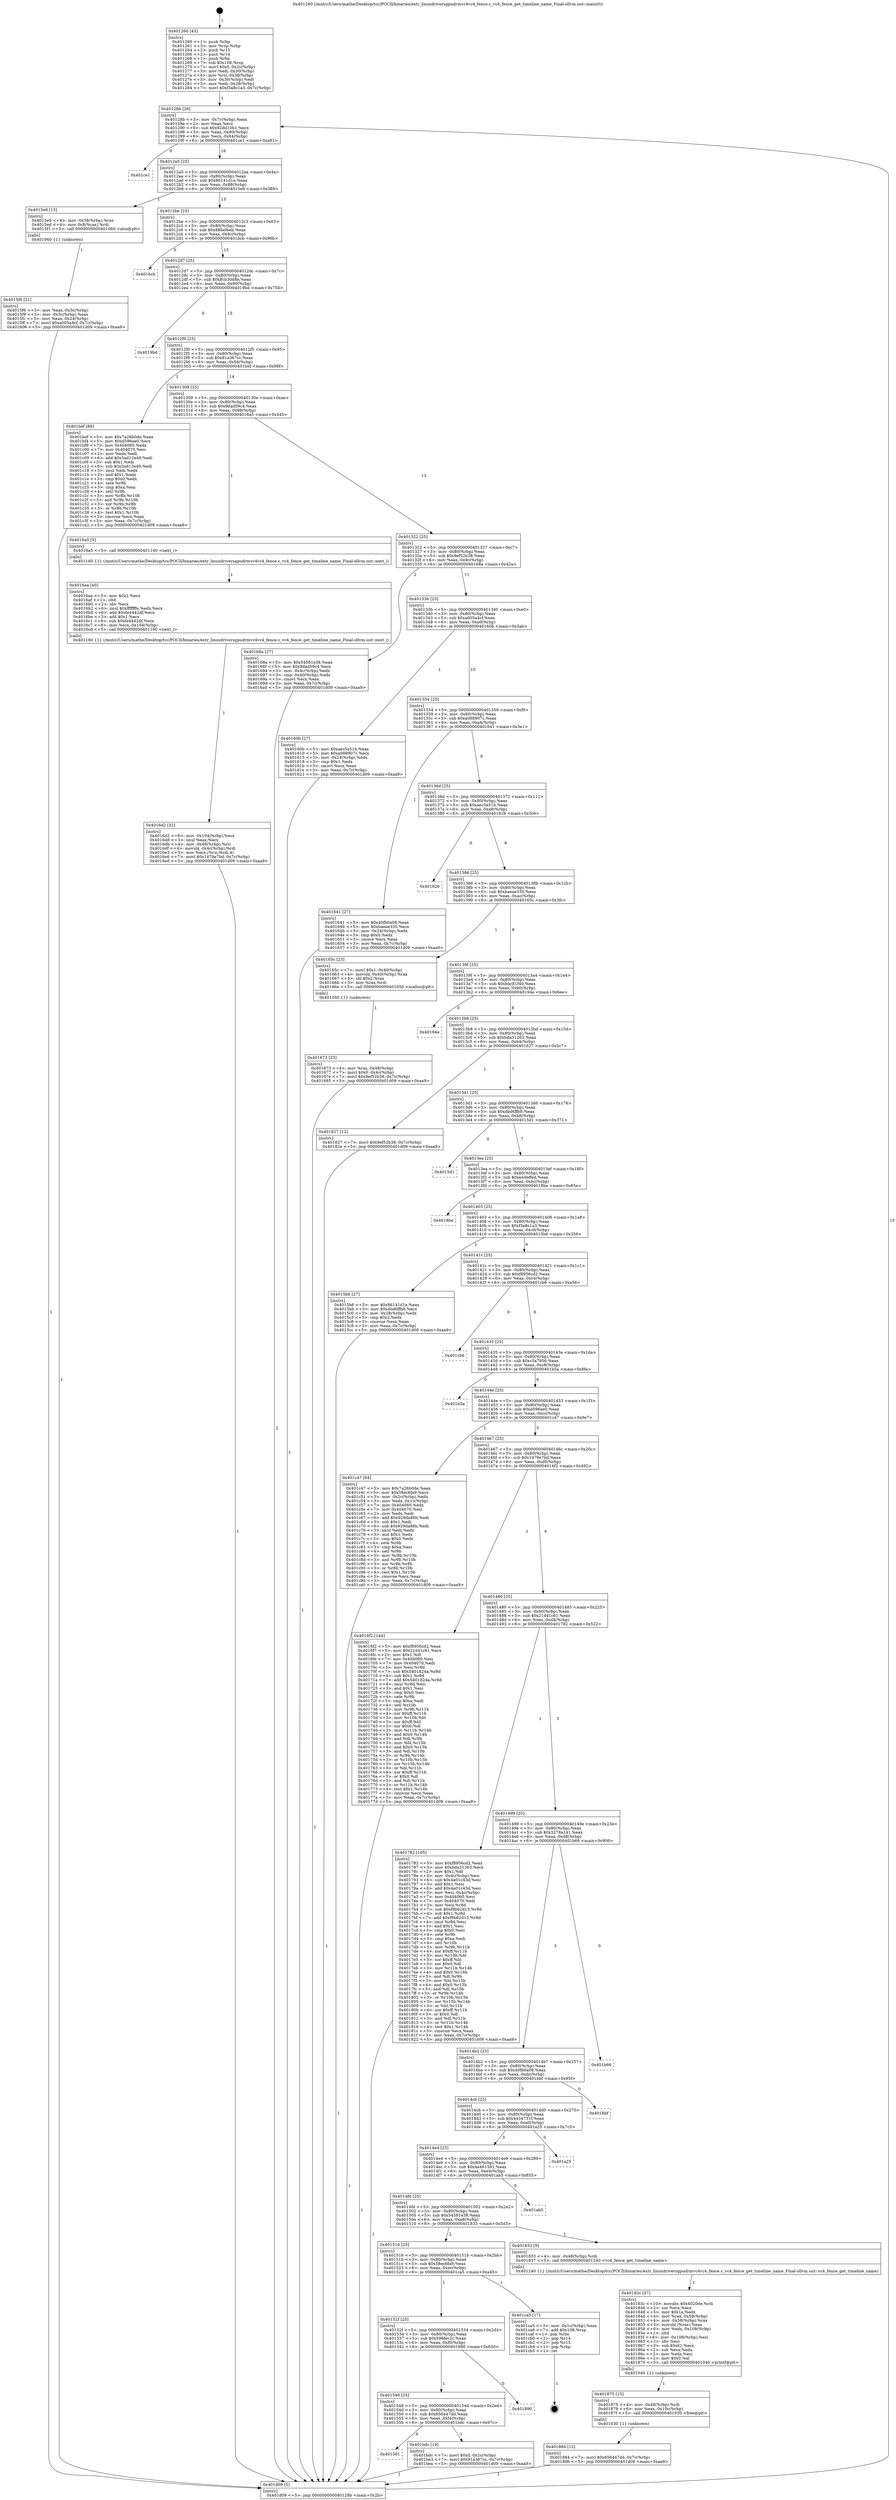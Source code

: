 digraph "0x401260" {
  label = "0x401260 (/mnt/c/Users/mathe/Desktop/tcc/POCII/binaries/extr_linuxdriversgpudrmvc4vc4_fence.c_vc4_fence_get_timeline_name_Final-ollvm.out::main(0))"
  labelloc = "t"
  node[shape=record]

  Entry [label="",width=0.3,height=0.3,shape=circle,fillcolor=black,style=filled]
  "0x40128b" [label="{
     0x40128b [26]\l
     | [instrs]\l
     &nbsp;&nbsp;0x40128b \<+3\>: mov -0x7c(%rbp),%eax\l
     &nbsp;&nbsp;0x40128e \<+2\>: mov %eax,%ecx\l
     &nbsp;&nbsp;0x401290 \<+6\>: sub $0x82dd10b1,%ecx\l
     &nbsp;&nbsp;0x401296 \<+3\>: mov %eax,-0x80(%rbp)\l
     &nbsp;&nbsp;0x401299 \<+6\>: mov %ecx,-0x84(%rbp)\l
     &nbsp;&nbsp;0x40129f \<+6\>: je 0000000000401ce1 \<main+0xa81\>\l
  }"]
  "0x401ce1" [label="{
     0x401ce1\l
  }", style=dashed]
  "0x4012a5" [label="{
     0x4012a5 [25]\l
     | [instrs]\l
     &nbsp;&nbsp;0x4012a5 \<+5\>: jmp 00000000004012aa \<main+0x4a\>\l
     &nbsp;&nbsp;0x4012aa \<+3\>: mov -0x80(%rbp),%eax\l
     &nbsp;&nbsp;0x4012ad \<+5\>: sub $0x86141d1e,%eax\l
     &nbsp;&nbsp;0x4012b2 \<+6\>: mov %eax,-0x88(%rbp)\l
     &nbsp;&nbsp;0x4012b8 \<+6\>: je 00000000004015e9 \<main+0x389\>\l
  }"]
  Exit [label="",width=0.3,height=0.3,shape=circle,fillcolor=black,style=filled,peripheries=2]
  "0x4015e9" [label="{
     0x4015e9 [13]\l
     | [instrs]\l
     &nbsp;&nbsp;0x4015e9 \<+4\>: mov -0x38(%rbp),%rax\l
     &nbsp;&nbsp;0x4015ed \<+4\>: mov 0x8(%rax),%rdi\l
     &nbsp;&nbsp;0x4015f1 \<+5\>: call 0000000000401060 \<atoi@plt\>\l
     | [calls]\l
     &nbsp;&nbsp;0x401060 \{1\} (unknown)\l
  }"]
  "0x4012be" [label="{
     0x4012be [25]\l
     | [instrs]\l
     &nbsp;&nbsp;0x4012be \<+5\>: jmp 00000000004012c3 \<main+0x63\>\l
     &nbsp;&nbsp;0x4012c3 \<+3\>: mov -0x80(%rbp),%eax\l
     &nbsp;&nbsp;0x4012c6 \<+5\>: sub $0x88fa0beb,%eax\l
     &nbsp;&nbsp;0x4012cb \<+6\>: mov %eax,-0x8c(%rbp)\l
     &nbsp;&nbsp;0x4012d1 \<+6\>: je 0000000000401bcb \<main+0x96b\>\l
  }"]
  "0x401561" [label="{
     0x401561\l
  }", style=dashed]
  "0x401bcb" [label="{
     0x401bcb\l
  }", style=dashed]
  "0x4012d7" [label="{
     0x4012d7 [25]\l
     | [instrs]\l
     &nbsp;&nbsp;0x4012d7 \<+5\>: jmp 00000000004012dc \<main+0x7c\>\l
     &nbsp;&nbsp;0x4012dc \<+3\>: mov -0x80(%rbp),%eax\l
     &nbsp;&nbsp;0x4012df \<+5\>: sub $0x8cb30d8e,%eax\l
     &nbsp;&nbsp;0x4012e4 \<+6\>: mov %eax,-0x90(%rbp)\l
     &nbsp;&nbsp;0x4012ea \<+6\>: je 00000000004019bd \<main+0x75d\>\l
  }"]
  "0x401bdc" [label="{
     0x401bdc [19]\l
     | [instrs]\l
     &nbsp;&nbsp;0x401bdc \<+7\>: movl $0x0,-0x2c(%rbp)\l
     &nbsp;&nbsp;0x401be3 \<+7\>: movl $0x91a367cc,-0x7c(%rbp)\l
     &nbsp;&nbsp;0x401bea \<+5\>: jmp 0000000000401d09 \<main+0xaa9\>\l
  }"]
  "0x4019bd" [label="{
     0x4019bd\l
  }", style=dashed]
  "0x4012f0" [label="{
     0x4012f0 [25]\l
     | [instrs]\l
     &nbsp;&nbsp;0x4012f0 \<+5\>: jmp 00000000004012f5 \<main+0x95\>\l
     &nbsp;&nbsp;0x4012f5 \<+3\>: mov -0x80(%rbp),%eax\l
     &nbsp;&nbsp;0x4012f8 \<+5\>: sub $0x91a367cc,%eax\l
     &nbsp;&nbsp;0x4012fd \<+6\>: mov %eax,-0x94(%rbp)\l
     &nbsp;&nbsp;0x401303 \<+6\>: je 0000000000401bef \<main+0x98f\>\l
  }"]
  "0x401548" [label="{
     0x401548 [25]\l
     | [instrs]\l
     &nbsp;&nbsp;0x401548 \<+5\>: jmp 000000000040154d \<main+0x2ed\>\l
     &nbsp;&nbsp;0x40154d \<+3\>: mov -0x80(%rbp),%eax\l
     &nbsp;&nbsp;0x401550 \<+5\>: sub $0x656447dd,%eax\l
     &nbsp;&nbsp;0x401555 \<+6\>: mov %eax,-0xf4(%rbp)\l
     &nbsp;&nbsp;0x40155b \<+6\>: je 0000000000401bdc \<main+0x97c\>\l
  }"]
  "0x401bef" [label="{
     0x401bef [88]\l
     | [instrs]\l
     &nbsp;&nbsp;0x401bef \<+5\>: mov $0x7a26b0de,%eax\l
     &nbsp;&nbsp;0x401bf4 \<+5\>: mov $0xd596ae0,%ecx\l
     &nbsp;&nbsp;0x401bf9 \<+7\>: mov 0x404060,%edx\l
     &nbsp;&nbsp;0x401c00 \<+7\>: mov 0x404070,%esi\l
     &nbsp;&nbsp;0x401c07 \<+2\>: mov %edx,%edi\l
     &nbsp;&nbsp;0x401c09 \<+6\>: add $0x5ad12e49,%edi\l
     &nbsp;&nbsp;0x401c0f \<+3\>: sub $0x1,%edi\l
     &nbsp;&nbsp;0x401c12 \<+6\>: sub $0x5ad12e49,%edi\l
     &nbsp;&nbsp;0x401c18 \<+3\>: imul %edi,%edx\l
     &nbsp;&nbsp;0x401c1b \<+3\>: and $0x1,%edx\l
     &nbsp;&nbsp;0x401c1e \<+3\>: cmp $0x0,%edx\l
     &nbsp;&nbsp;0x401c21 \<+4\>: sete %r8b\l
     &nbsp;&nbsp;0x401c25 \<+3\>: cmp $0xa,%esi\l
     &nbsp;&nbsp;0x401c28 \<+4\>: setl %r9b\l
     &nbsp;&nbsp;0x401c2c \<+3\>: mov %r8b,%r10b\l
     &nbsp;&nbsp;0x401c2f \<+3\>: and %r9b,%r10b\l
     &nbsp;&nbsp;0x401c32 \<+3\>: xor %r9b,%r8b\l
     &nbsp;&nbsp;0x401c35 \<+3\>: or %r8b,%r10b\l
     &nbsp;&nbsp;0x401c38 \<+4\>: test $0x1,%r10b\l
     &nbsp;&nbsp;0x401c3c \<+3\>: cmovne %ecx,%eax\l
     &nbsp;&nbsp;0x401c3f \<+3\>: mov %eax,-0x7c(%rbp)\l
     &nbsp;&nbsp;0x401c42 \<+5\>: jmp 0000000000401d09 \<main+0xaa9\>\l
  }"]
  "0x401309" [label="{
     0x401309 [25]\l
     | [instrs]\l
     &nbsp;&nbsp;0x401309 \<+5\>: jmp 000000000040130e \<main+0xae\>\l
     &nbsp;&nbsp;0x40130e \<+3\>: mov -0x80(%rbp),%eax\l
     &nbsp;&nbsp;0x401311 \<+5\>: sub $0x9dad59c4,%eax\l
     &nbsp;&nbsp;0x401316 \<+6\>: mov %eax,-0x98(%rbp)\l
     &nbsp;&nbsp;0x40131c \<+6\>: je 00000000004016a5 \<main+0x445\>\l
  }"]
  "0x401890" [label="{
     0x401890\l
  }", style=dashed]
  "0x4016a5" [label="{
     0x4016a5 [5]\l
     | [instrs]\l
     &nbsp;&nbsp;0x4016a5 \<+5\>: call 0000000000401160 \<next_i\>\l
     | [calls]\l
     &nbsp;&nbsp;0x401160 \{1\} (/mnt/c/Users/mathe/Desktop/tcc/POCII/binaries/extr_linuxdriversgpudrmvc4vc4_fence.c_vc4_fence_get_timeline_name_Final-ollvm.out::next_i)\l
  }"]
  "0x401322" [label="{
     0x401322 [25]\l
     | [instrs]\l
     &nbsp;&nbsp;0x401322 \<+5\>: jmp 0000000000401327 \<main+0xc7\>\l
     &nbsp;&nbsp;0x401327 \<+3\>: mov -0x80(%rbp),%eax\l
     &nbsp;&nbsp;0x40132a \<+5\>: sub $0x9ef52b38,%eax\l
     &nbsp;&nbsp;0x40132f \<+6\>: mov %eax,-0x9c(%rbp)\l
     &nbsp;&nbsp;0x401335 \<+6\>: je 000000000040168a \<main+0x42a\>\l
  }"]
  "0x40152f" [label="{
     0x40152f [25]\l
     | [instrs]\l
     &nbsp;&nbsp;0x40152f \<+5\>: jmp 0000000000401534 \<main+0x2d4\>\l
     &nbsp;&nbsp;0x401534 \<+3\>: mov -0x80(%rbp),%eax\l
     &nbsp;&nbsp;0x401537 \<+5\>: sub $0x596fec2c,%eax\l
     &nbsp;&nbsp;0x40153c \<+6\>: mov %eax,-0xf0(%rbp)\l
     &nbsp;&nbsp;0x401542 \<+6\>: je 0000000000401890 \<main+0x630\>\l
  }"]
  "0x40168a" [label="{
     0x40168a [27]\l
     | [instrs]\l
     &nbsp;&nbsp;0x40168a \<+5\>: mov $0x54581e38,%eax\l
     &nbsp;&nbsp;0x40168f \<+5\>: mov $0x9dad59c4,%ecx\l
     &nbsp;&nbsp;0x401694 \<+3\>: mov -0x4c(%rbp),%edx\l
     &nbsp;&nbsp;0x401697 \<+3\>: cmp -0x40(%rbp),%edx\l
     &nbsp;&nbsp;0x40169a \<+3\>: cmovl %ecx,%eax\l
     &nbsp;&nbsp;0x40169d \<+3\>: mov %eax,-0x7c(%rbp)\l
     &nbsp;&nbsp;0x4016a0 \<+5\>: jmp 0000000000401d09 \<main+0xaa9\>\l
  }"]
  "0x40133b" [label="{
     0x40133b [25]\l
     | [instrs]\l
     &nbsp;&nbsp;0x40133b \<+5\>: jmp 0000000000401340 \<main+0xe0\>\l
     &nbsp;&nbsp;0x401340 \<+3\>: mov -0x80(%rbp),%eax\l
     &nbsp;&nbsp;0x401343 \<+5\>: sub $0xa005a4cf,%eax\l
     &nbsp;&nbsp;0x401348 \<+6\>: mov %eax,-0xa0(%rbp)\l
     &nbsp;&nbsp;0x40134e \<+6\>: je 000000000040160b \<main+0x3ab\>\l
  }"]
  "0x401ca5" [label="{
     0x401ca5 [17]\l
     | [instrs]\l
     &nbsp;&nbsp;0x401ca5 \<+3\>: mov -0x1c(%rbp),%eax\l
     &nbsp;&nbsp;0x401ca8 \<+7\>: add $0x108,%rsp\l
     &nbsp;&nbsp;0x401caf \<+1\>: pop %rbx\l
     &nbsp;&nbsp;0x401cb0 \<+2\>: pop %r14\l
     &nbsp;&nbsp;0x401cb2 \<+2\>: pop %r15\l
     &nbsp;&nbsp;0x401cb4 \<+1\>: pop %rbp\l
     &nbsp;&nbsp;0x401cb5 \<+1\>: ret\l
  }"]
  "0x40160b" [label="{
     0x40160b [27]\l
     | [instrs]\l
     &nbsp;&nbsp;0x40160b \<+5\>: mov $0xaec5a51b,%eax\l
     &nbsp;&nbsp;0x401610 \<+5\>: mov $0xa088907c,%ecx\l
     &nbsp;&nbsp;0x401615 \<+3\>: mov -0x24(%rbp),%edx\l
     &nbsp;&nbsp;0x401618 \<+3\>: cmp $0x1,%edx\l
     &nbsp;&nbsp;0x40161b \<+3\>: cmovl %ecx,%eax\l
     &nbsp;&nbsp;0x40161e \<+3\>: mov %eax,-0x7c(%rbp)\l
     &nbsp;&nbsp;0x401621 \<+5\>: jmp 0000000000401d09 \<main+0xaa9\>\l
  }"]
  "0x401354" [label="{
     0x401354 [25]\l
     | [instrs]\l
     &nbsp;&nbsp;0x401354 \<+5\>: jmp 0000000000401359 \<main+0xf9\>\l
     &nbsp;&nbsp;0x401359 \<+3\>: mov -0x80(%rbp),%eax\l
     &nbsp;&nbsp;0x40135c \<+5\>: sub $0xa088907c,%eax\l
     &nbsp;&nbsp;0x401361 \<+6\>: mov %eax,-0xa4(%rbp)\l
     &nbsp;&nbsp;0x401367 \<+6\>: je 0000000000401641 \<main+0x3e1\>\l
  }"]
  "0x401884" [label="{
     0x401884 [12]\l
     | [instrs]\l
     &nbsp;&nbsp;0x401884 \<+7\>: movl $0x656447dd,-0x7c(%rbp)\l
     &nbsp;&nbsp;0x40188b \<+5\>: jmp 0000000000401d09 \<main+0xaa9\>\l
  }"]
  "0x401641" [label="{
     0x401641 [27]\l
     | [instrs]\l
     &nbsp;&nbsp;0x401641 \<+5\>: mov $0x40fb0a08,%eax\l
     &nbsp;&nbsp;0x401646 \<+5\>: mov $0xbaeae335,%ecx\l
     &nbsp;&nbsp;0x40164b \<+3\>: mov -0x24(%rbp),%edx\l
     &nbsp;&nbsp;0x40164e \<+3\>: cmp $0x0,%edx\l
     &nbsp;&nbsp;0x401651 \<+3\>: cmove %ecx,%eax\l
     &nbsp;&nbsp;0x401654 \<+3\>: mov %eax,-0x7c(%rbp)\l
     &nbsp;&nbsp;0x401657 \<+5\>: jmp 0000000000401d09 \<main+0xaa9\>\l
  }"]
  "0x40136d" [label="{
     0x40136d [25]\l
     | [instrs]\l
     &nbsp;&nbsp;0x40136d \<+5\>: jmp 0000000000401372 \<main+0x112\>\l
     &nbsp;&nbsp;0x401372 \<+3\>: mov -0x80(%rbp),%eax\l
     &nbsp;&nbsp;0x401375 \<+5\>: sub $0xaec5a51b,%eax\l
     &nbsp;&nbsp;0x40137a \<+6\>: mov %eax,-0xa8(%rbp)\l
     &nbsp;&nbsp;0x401380 \<+6\>: je 0000000000401626 \<main+0x3c6\>\l
  }"]
  "0x401875" [label="{
     0x401875 [15]\l
     | [instrs]\l
     &nbsp;&nbsp;0x401875 \<+4\>: mov -0x48(%rbp),%rdi\l
     &nbsp;&nbsp;0x401879 \<+6\>: mov %eax,-0x10c(%rbp)\l
     &nbsp;&nbsp;0x40187f \<+5\>: call 0000000000401030 \<free@plt\>\l
     | [calls]\l
     &nbsp;&nbsp;0x401030 \{1\} (unknown)\l
  }"]
  "0x401626" [label="{
     0x401626\l
  }", style=dashed]
  "0x401386" [label="{
     0x401386 [25]\l
     | [instrs]\l
     &nbsp;&nbsp;0x401386 \<+5\>: jmp 000000000040138b \<main+0x12b\>\l
     &nbsp;&nbsp;0x40138b \<+3\>: mov -0x80(%rbp),%eax\l
     &nbsp;&nbsp;0x40138e \<+5\>: sub $0xbaeae335,%eax\l
     &nbsp;&nbsp;0x401393 \<+6\>: mov %eax,-0xac(%rbp)\l
     &nbsp;&nbsp;0x401399 \<+6\>: je 000000000040165c \<main+0x3fc\>\l
  }"]
  "0x40183c" [label="{
     0x40183c [57]\l
     | [instrs]\l
     &nbsp;&nbsp;0x40183c \<+10\>: movabs $0x4020de,%rdi\l
     &nbsp;&nbsp;0x401846 \<+2\>: xor %ecx,%ecx\l
     &nbsp;&nbsp;0x401848 \<+5\>: mov $0x1a,%edx\l
     &nbsp;&nbsp;0x40184d \<+4\>: mov %rax,-0x58(%rbp)\l
     &nbsp;&nbsp;0x401851 \<+4\>: mov -0x58(%rbp),%rax\l
     &nbsp;&nbsp;0x401855 \<+3\>: movsbl (%rax),%eax\l
     &nbsp;&nbsp;0x401858 \<+6\>: mov %edx,-0x108(%rbp)\l
     &nbsp;&nbsp;0x40185e \<+1\>: cltd\l
     &nbsp;&nbsp;0x40185f \<+6\>: mov -0x108(%rbp),%esi\l
     &nbsp;&nbsp;0x401865 \<+2\>: idiv %esi\l
     &nbsp;&nbsp;0x401867 \<+3\>: sub $0x61,%ecx\l
     &nbsp;&nbsp;0x40186a \<+2\>: sub %ecx,%edx\l
     &nbsp;&nbsp;0x40186c \<+2\>: mov %edx,%esi\l
     &nbsp;&nbsp;0x40186e \<+2\>: mov $0x0,%al\l
     &nbsp;&nbsp;0x401870 \<+5\>: call 0000000000401040 \<printf@plt\>\l
     | [calls]\l
     &nbsp;&nbsp;0x401040 \{1\} (unknown)\l
  }"]
  "0x40165c" [label="{
     0x40165c [23]\l
     | [instrs]\l
     &nbsp;&nbsp;0x40165c \<+7\>: movl $0x1,-0x40(%rbp)\l
     &nbsp;&nbsp;0x401663 \<+4\>: movslq -0x40(%rbp),%rax\l
     &nbsp;&nbsp;0x401667 \<+4\>: shl $0x2,%rax\l
     &nbsp;&nbsp;0x40166b \<+3\>: mov %rax,%rdi\l
     &nbsp;&nbsp;0x40166e \<+5\>: call 0000000000401050 \<malloc@plt\>\l
     | [calls]\l
     &nbsp;&nbsp;0x401050 \{1\} (unknown)\l
  }"]
  "0x40139f" [label="{
     0x40139f [25]\l
     | [instrs]\l
     &nbsp;&nbsp;0x40139f \<+5\>: jmp 00000000004013a4 \<main+0x144\>\l
     &nbsp;&nbsp;0x4013a4 \<+3\>: mov -0x80(%rbp),%eax\l
     &nbsp;&nbsp;0x4013a7 \<+5\>: sub $0xbbc81f40,%eax\l
     &nbsp;&nbsp;0x4013ac \<+6\>: mov %eax,-0xb0(%rbp)\l
     &nbsp;&nbsp;0x4013b2 \<+6\>: je 000000000040194e \<main+0x6ee\>\l
  }"]
  "0x401516" [label="{
     0x401516 [25]\l
     | [instrs]\l
     &nbsp;&nbsp;0x401516 \<+5\>: jmp 000000000040151b \<main+0x2bb\>\l
     &nbsp;&nbsp;0x40151b \<+3\>: mov -0x80(%rbp),%eax\l
     &nbsp;&nbsp;0x40151e \<+5\>: sub $0x58ec6fa9,%eax\l
     &nbsp;&nbsp;0x401523 \<+6\>: mov %eax,-0xec(%rbp)\l
     &nbsp;&nbsp;0x401529 \<+6\>: je 0000000000401ca5 \<main+0xa45\>\l
  }"]
  "0x40194e" [label="{
     0x40194e\l
  }", style=dashed]
  "0x4013b8" [label="{
     0x4013b8 [25]\l
     | [instrs]\l
     &nbsp;&nbsp;0x4013b8 \<+5\>: jmp 00000000004013bd \<main+0x15d\>\l
     &nbsp;&nbsp;0x4013bd \<+3\>: mov -0x80(%rbp),%eax\l
     &nbsp;&nbsp;0x4013c0 \<+5\>: sub $0xbda31263,%eax\l
     &nbsp;&nbsp;0x4013c5 \<+6\>: mov %eax,-0xb4(%rbp)\l
     &nbsp;&nbsp;0x4013cb \<+6\>: je 0000000000401827 \<main+0x5c7\>\l
  }"]
  "0x401833" [label="{
     0x401833 [9]\l
     | [instrs]\l
     &nbsp;&nbsp;0x401833 \<+4\>: mov -0x48(%rbp),%rdi\l
     &nbsp;&nbsp;0x401837 \<+5\>: call 0000000000401240 \<vc4_fence_get_timeline_name\>\l
     | [calls]\l
     &nbsp;&nbsp;0x401240 \{1\} (/mnt/c/Users/mathe/Desktop/tcc/POCII/binaries/extr_linuxdriversgpudrmvc4vc4_fence.c_vc4_fence_get_timeline_name_Final-ollvm.out::vc4_fence_get_timeline_name)\l
  }"]
  "0x401827" [label="{
     0x401827 [12]\l
     | [instrs]\l
     &nbsp;&nbsp;0x401827 \<+7\>: movl $0x9ef52b38,-0x7c(%rbp)\l
     &nbsp;&nbsp;0x40182e \<+5\>: jmp 0000000000401d09 \<main+0xaa9\>\l
  }"]
  "0x4013d1" [label="{
     0x4013d1 [25]\l
     | [instrs]\l
     &nbsp;&nbsp;0x4013d1 \<+5\>: jmp 00000000004013d6 \<main+0x176\>\l
     &nbsp;&nbsp;0x4013d6 \<+3\>: mov -0x80(%rbp),%eax\l
     &nbsp;&nbsp;0x4013d9 \<+5\>: sub $0xdbd6ffb8,%eax\l
     &nbsp;&nbsp;0x4013de \<+6\>: mov %eax,-0xb8(%rbp)\l
     &nbsp;&nbsp;0x4013e4 \<+6\>: je 00000000004015d1 \<main+0x371\>\l
  }"]
  "0x4014fd" [label="{
     0x4014fd [25]\l
     | [instrs]\l
     &nbsp;&nbsp;0x4014fd \<+5\>: jmp 0000000000401502 \<main+0x2a2\>\l
     &nbsp;&nbsp;0x401502 \<+3\>: mov -0x80(%rbp),%eax\l
     &nbsp;&nbsp;0x401505 \<+5\>: sub $0x54581e38,%eax\l
     &nbsp;&nbsp;0x40150a \<+6\>: mov %eax,-0xe8(%rbp)\l
     &nbsp;&nbsp;0x401510 \<+6\>: je 0000000000401833 \<main+0x5d3\>\l
  }"]
  "0x4015d1" [label="{
     0x4015d1\l
  }", style=dashed]
  "0x4013ea" [label="{
     0x4013ea [25]\l
     | [instrs]\l
     &nbsp;&nbsp;0x4013ea \<+5\>: jmp 00000000004013ef \<main+0x18f\>\l
     &nbsp;&nbsp;0x4013ef \<+3\>: mov -0x80(%rbp),%eax\l
     &nbsp;&nbsp;0x4013f2 \<+5\>: sub $0xe44bffed,%eax\l
     &nbsp;&nbsp;0x4013f7 \<+6\>: mov %eax,-0xbc(%rbp)\l
     &nbsp;&nbsp;0x4013fd \<+6\>: je 00000000004018be \<main+0x65e\>\l
  }"]
  "0x401ab5" [label="{
     0x401ab5\l
  }", style=dashed]
  "0x4018be" [label="{
     0x4018be\l
  }", style=dashed]
  "0x401403" [label="{
     0x401403 [25]\l
     | [instrs]\l
     &nbsp;&nbsp;0x401403 \<+5\>: jmp 0000000000401408 \<main+0x1a8\>\l
     &nbsp;&nbsp;0x401408 \<+3\>: mov -0x80(%rbp),%eax\l
     &nbsp;&nbsp;0x40140b \<+5\>: sub $0xf3a8c1a3,%eax\l
     &nbsp;&nbsp;0x401410 \<+6\>: mov %eax,-0xc0(%rbp)\l
     &nbsp;&nbsp;0x401416 \<+6\>: je 00000000004015b6 \<main+0x356\>\l
  }"]
  "0x4014e4" [label="{
     0x4014e4 [25]\l
     | [instrs]\l
     &nbsp;&nbsp;0x4014e4 \<+5\>: jmp 00000000004014e9 \<main+0x289\>\l
     &nbsp;&nbsp;0x4014e9 \<+3\>: mov -0x80(%rbp),%eax\l
     &nbsp;&nbsp;0x4014ec \<+5\>: sub $0x4a461581,%eax\l
     &nbsp;&nbsp;0x4014f1 \<+6\>: mov %eax,-0xe4(%rbp)\l
     &nbsp;&nbsp;0x4014f7 \<+6\>: je 0000000000401ab5 \<main+0x855\>\l
  }"]
  "0x4015b6" [label="{
     0x4015b6 [27]\l
     | [instrs]\l
     &nbsp;&nbsp;0x4015b6 \<+5\>: mov $0x86141d1e,%eax\l
     &nbsp;&nbsp;0x4015bb \<+5\>: mov $0xdbd6ffb8,%ecx\l
     &nbsp;&nbsp;0x4015c0 \<+3\>: mov -0x28(%rbp),%edx\l
     &nbsp;&nbsp;0x4015c3 \<+3\>: cmp $0x2,%edx\l
     &nbsp;&nbsp;0x4015c6 \<+3\>: cmovne %ecx,%eax\l
     &nbsp;&nbsp;0x4015c9 \<+3\>: mov %eax,-0x7c(%rbp)\l
     &nbsp;&nbsp;0x4015cc \<+5\>: jmp 0000000000401d09 \<main+0xaa9\>\l
  }"]
  "0x40141c" [label="{
     0x40141c [25]\l
     | [instrs]\l
     &nbsp;&nbsp;0x40141c \<+5\>: jmp 0000000000401421 \<main+0x1c1\>\l
     &nbsp;&nbsp;0x401421 \<+3\>: mov -0x80(%rbp),%eax\l
     &nbsp;&nbsp;0x401424 \<+5\>: sub $0xf8956cd2,%eax\l
     &nbsp;&nbsp;0x401429 \<+6\>: mov %eax,-0xc4(%rbp)\l
     &nbsp;&nbsp;0x40142f \<+6\>: je 0000000000401cb6 \<main+0xa56\>\l
  }"]
  "0x401d09" [label="{
     0x401d09 [5]\l
     | [instrs]\l
     &nbsp;&nbsp;0x401d09 \<+5\>: jmp 000000000040128b \<main+0x2b\>\l
  }"]
  "0x401260" [label="{
     0x401260 [43]\l
     | [instrs]\l
     &nbsp;&nbsp;0x401260 \<+1\>: push %rbp\l
     &nbsp;&nbsp;0x401261 \<+3\>: mov %rsp,%rbp\l
     &nbsp;&nbsp;0x401264 \<+2\>: push %r15\l
     &nbsp;&nbsp;0x401266 \<+2\>: push %r14\l
     &nbsp;&nbsp;0x401268 \<+1\>: push %rbx\l
     &nbsp;&nbsp;0x401269 \<+7\>: sub $0x108,%rsp\l
     &nbsp;&nbsp;0x401270 \<+7\>: movl $0x0,-0x2c(%rbp)\l
     &nbsp;&nbsp;0x401277 \<+3\>: mov %edi,-0x30(%rbp)\l
     &nbsp;&nbsp;0x40127a \<+4\>: mov %rsi,-0x38(%rbp)\l
     &nbsp;&nbsp;0x40127e \<+3\>: mov -0x30(%rbp),%edi\l
     &nbsp;&nbsp;0x401281 \<+3\>: mov %edi,-0x28(%rbp)\l
     &nbsp;&nbsp;0x401284 \<+7\>: movl $0xf3a8c1a3,-0x7c(%rbp)\l
  }"]
  "0x4015f6" [label="{
     0x4015f6 [21]\l
     | [instrs]\l
     &nbsp;&nbsp;0x4015f6 \<+3\>: mov %eax,-0x3c(%rbp)\l
     &nbsp;&nbsp;0x4015f9 \<+3\>: mov -0x3c(%rbp),%eax\l
     &nbsp;&nbsp;0x4015fc \<+3\>: mov %eax,-0x24(%rbp)\l
     &nbsp;&nbsp;0x4015ff \<+7\>: movl $0xa005a4cf,-0x7c(%rbp)\l
     &nbsp;&nbsp;0x401606 \<+5\>: jmp 0000000000401d09 \<main+0xaa9\>\l
  }"]
  "0x401673" [label="{
     0x401673 [23]\l
     | [instrs]\l
     &nbsp;&nbsp;0x401673 \<+4\>: mov %rax,-0x48(%rbp)\l
     &nbsp;&nbsp;0x401677 \<+7\>: movl $0x0,-0x4c(%rbp)\l
     &nbsp;&nbsp;0x40167e \<+7\>: movl $0x9ef52b38,-0x7c(%rbp)\l
     &nbsp;&nbsp;0x401685 \<+5\>: jmp 0000000000401d09 \<main+0xaa9\>\l
  }"]
  "0x4016aa" [label="{
     0x4016aa [40]\l
     | [instrs]\l
     &nbsp;&nbsp;0x4016aa \<+5\>: mov $0x2,%ecx\l
     &nbsp;&nbsp;0x4016af \<+1\>: cltd\l
     &nbsp;&nbsp;0x4016b0 \<+2\>: idiv %ecx\l
     &nbsp;&nbsp;0x4016b2 \<+6\>: imul $0xfffffffe,%edx,%ecx\l
     &nbsp;&nbsp;0x4016b8 \<+6\>: add $0xfe4442df,%ecx\l
     &nbsp;&nbsp;0x4016be \<+3\>: add $0x1,%ecx\l
     &nbsp;&nbsp;0x4016c1 \<+6\>: sub $0xfe4442df,%ecx\l
     &nbsp;&nbsp;0x4016c7 \<+6\>: mov %ecx,-0x104(%rbp)\l
     &nbsp;&nbsp;0x4016cd \<+5\>: call 0000000000401160 \<next_i\>\l
     | [calls]\l
     &nbsp;&nbsp;0x401160 \{1\} (/mnt/c/Users/mathe/Desktop/tcc/POCII/binaries/extr_linuxdriversgpudrmvc4vc4_fence.c_vc4_fence_get_timeline_name_Final-ollvm.out::next_i)\l
  }"]
  "0x4016d2" [label="{
     0x4016d2 [32]\l
     | [instrs]\l
     &nbsp;&nbsp;0x4016d2 \<+6\>: mov -0x104(%rbp),%ecx\l
     &nbsp;&nbsp;0x4016d8 \<+3\>: imul %eax,%ecx\l
     &nbsp;&nbsp;0x4016db \<+4\>: mov -0x48(%rbp),%rsi\l
     &nbsp;&nbsp;0x4016df \<+4\>: movslq -0x4c(%rbp),%rdi\l
     &nbsp;&nbsp;0x4016e3 \<+3\>: mov %ecx,(%rsi,%rdi,4)\l
     &nbsp;&nbsp;0x4016e6 \<+7\>: movl $0x1479e7bd,-0x7c(%rbp)\l
     &nbsp;&nbsp;0x4016ed \<+5\>: jmp 0000000000401d09 \<main+0xaa9\>\l
  }"]
  "0x401a25" [label="{
     0x401a25\l
  }", style=dashed]
  "0x401cb6" [label="{
     0x401cb6\l
  }", style=dashed]
  "0x401435" [label="{
     0x401435 [25]\l
     | [instrs]\l
     &nbsp;&nbsp;0x401435 \<+5\>: jmp 000000000040143a \<main+0x1da\>\l
     &nbsp;&nbsp;0x40143a \<+3\>: mov -0x80(%rbp),%eax\l
     &nbsp;&nbsp;0x40143d \<+5\>: sub $0xc5a7956,%eax\l
     &nbsp;&nbsp;0x401442 \<+6\>: mov %eax,-0xc8(%rbp)\l
     &nbsp;&nbsp;0x401448 \<+6\>: je 0000000000401b5a \<main+0x8fa\>\l
  }"]
  "0x4014cb" [label="{
     0x4014cb [25]\l
     | [instrs]\l
     &nbsp;&nbsp;0x4014cb \<+5\>: jmp 00000000004014d0 \<main+0x270\>\l
     &nbsp;&nbsp;0x4014d0 \<+3\>: mov -0x80(%rbp),%eax\l
     &nbsp;&nbsp;0x4014d3 \<+5\>: sub $0x4434731f,%eax\l
     &nbsp;&nbsp;0x4014d8 \<+6\>: mov %eax,-0xe0(%rbp)\l
     &nbsp;&nbsp;0x4014de \<+6\>: je 0000000000401a25 \<main+0x7c5\>\l
  }"]
  "0x401b5a" [label="{
     0x401b5a\l
  }", style=dashed]
  "0x40144e" [label="{
     0x40144e [25]\l
     | [instrs]\l
     &nbsp;&nbsp;0x40144e \<+5\>: jmp 0000000000401453 \<main+0x1f3\>\l
     &nbsp;&nbsp;0x401453 \<+3\>: mov -0x80(%rbp),%eax\l
     &nbsp;&nbsp;0x401456 \<+5\>: sub $0xd596ae0,%eax\l
     &nbsp;&nbsp;0x40145b \<+6\>: mov %eax,-0xcc(%rbp)\l
     &nbsp;&nbsp;0x401461 \<+6\>: je 0000000000401c47 \<main+0x9e7\>\l
  }"]
  "0x401bbf" [label="{
     0x401bbf\l
  }", style=dashed]
  "0x401c47" [label="{
     0x401c47 [94]\l
     | [instrs]\l
     &nbsp;&nbsp;0x401c47 \<+5\>: mov $0x7a26b0de,%eax\l
     &nbsp;&nbsp;0x401c4c \<+5\>: mov $0x58ec6fa9,%ecx\l
     &nbsp;&nbsp;0x401c51 \<+3\>: mov -0x2c(%rbp),%edx\l
     &nbsp;&nbsp;0x401c54 \<+3\>: mov %edx,-0x1c(%rbp)\l
     &nbsp;&nbsp;0x401c57 \<+7\>: mov 0x404060,%edx\l
     &nbsp;&nbsp;0x401c5e \<+7\>: mov 0x404070,%esi\l
     &nbsp;&nbsp;0x401c65 \<+2\>: mov %edx,%edi\l
     &nbsp;&nbsp;0x401c67 \<+6\>: add $0x929da86b,%edi\l
     &nbsp;&nbsp;0x401c6d \<+3\>: sub $0x1,%edi\l
     &nbsp;&nbsp;0x401c70 \<+6\>: sub $0x929da86b,%edi\l
     &nbsp;&nbsp;0x401c76 \<+3\>: imul %edi,%edx\l
     &nbsp;&nbsp;0x401c79 \<+3\>: and $0x1,%edx\l
     &nbsp;&nbsp;0x401c7c \<+3\>: cmp $0x0,%edx\l
     &nbsp;&nbsp;0x401c7f \<+4\>: sete %r8b\l
     &nbsp;&nbsp;0x401c83 \<+3\>: cmp $0xa,%esi\l
     &nbsp;&nbsp;0x401c86 \<+4\>: setl %r9b\l
     &nbsp;&nbsp;0x401c8a \<+3\>: mov %r8b,%r10b\l
     &nbsp;&nbsp;0x401c8d \<+3\>: and %r9b,%r10b\l
     &nbsp;&nbsp;0x401c90 \<+3\>: xor %r9b,%r8b\l
     &nbsp;&nbsp;0x401c93 \<+3\>: or %r8b,%r10b\l
     &nbsp;&nbsp;0x401c96 \<+4\>: test $0x1,%r10b\l
     &nbsp;&nbsp;0x401c9a \<+3\>: cmovne %ecx,%eax\l
     &nbsp;&nbsp;0x401c9d \<+3\>: mov %eax,-0x7c(%rbp)\l
     &nbsp;&nbsp;0x401ca0 \<+5\>: jmp 0000000000401d09 \<main+0xaa9\>\l
  }"]
  "0x401467" [label="{
     0x401467 [25]\l
     | [instrs]\l
     &nbsp;&nbsp;0x401467 \<+5\>: jmp 000000000040146c \<main+0x20c\>\l
     &nbsp;&nbsp;0x40146c \<+3\>: mov -0x80(%rbp),%eax\l
     &nbsp;&nbsp;0x40146f \<+5\>: sub $0x1479e7bd,%eax\l
     &nbsp;&nbsp;0x401474 \<+6\>: mov %eax,-0xd0(%rbp)\l
     &nbsp;&nbsp;0x40147a \<+6\>: je 00000000004016f2 \<main+0x492\>\l
  }"]
  "0x4014b2" [label="{
     0x4014b2 [25]\l
     | [instrs]\l
     &nbsp;&nbsp;0x4014b2 \<+5\>: jmp 00000000004014b7 \<main+0x257\>\l
     &nbsp;&nbsp;0x4014b7 \<+3\>: mov -0x80(%rbp),%eax\l
     &nbsp;&nbsp;0x4014ba \<+5\>: sub $0x40fb0a08,%eax\l
     &nbsp;&nbsp;0x4014bf \<+6\>: mov %eax,-0xdc(%rbp)\l
     &nbsp;&nbsp;0x4014c5 \<+6\>: je 0000000000401bbf \<main+0x95f\>\l
  }"]
  "0x4016f2" [label="{
     0x4016f2 [144]\l
     | [instrs]\l
     &nbsp;&nbsp;0x4016f2 \<+5\>: mov $0xf8956cd2,%eax\l
     &nbsp;&nbsp;0x4016f7 \<+5\>: mov $0x21d41c61,%ecx\l
     &nbsp;&nbsp;0x4016fc \<+2\>: mov $0x1,%dl\l
     &nbsp;&nbsp;0x4016fe \<+7\>: mov 0x404060,%esi\l
     &nbsp;&nbsp;0x401705 \<+7\>: mov 0x404070,%edi\l
     &nbsp;&nbsp;0x40170c \<+3\>: mov %esi,%r8d\l
     &nbsp;&nbsp;0x40170f \<+7\>: sub $0x5401824a,%r8d\l
     &nbsp;&nbsp;0x401716 \<+4\>: sub $0x1,%r8d\l
     &nbsp;&nbsp;0x40171a \<+7\>: add $0x5401824a,%r8d\l
     &nbsp;&nbsp;0x401721 \<+4\>: imul %r8d,%esi\l
     &nbsp;&nbsp;0x401725 \<+3\>: and $0x1,%esi\l
     &nbsp;&nbsp;0x401728 \<+3\>: cmp $0x0,%esi\l
     &nbsp;&nbsp;0x40172b \<+4\>: sete %r9b\l
     &nbsp;&nbsp;0x40172f \<+3\>: cmp $0xa,%edi\l
     &nbsp;&nbsp;0x401732 \<+4\>: setl %r10b\l
     &nbsp;&nbsp;0x401736 \<+3\>: mov %r9b,%r11b\l
     &nbsp;&nbsp;0x401739 \<+4\>: xor $0xff,%r11b\l
     &nbsp;&nbsp;0x40173d \<+3\>: mov %r10b,%bl\l
     &nbsp;&nbsp;0x401740 \<+3\>: xor $0xff,%bl\l
     &nbsp;&nbsp;0x401743 \<+3\>: xor $0x0,%dl\l
     &nbsp;&nbsp;0x401746 \<+3\>: mov %r11b,%r14b\l
     &nbsp;&nbsp;0x401749 \<+4\>: and $0x0,%r14b\l
     &nbsp;&nbsp;0x40174d \<+3\>: and %dl,%r9b\l
     &nbsp;&nbsp;0x401750 \<+3\>: mov %bl,%r15b\l
     &nbsp;&nbsp;0x401753 \<+4\>: and $0x0,%r15b\l
     &nbsp;&nbsp;0x401757 \<+3\>: and %dl,%r10b\l
     &nbsp;&nbsp;0x40175a \<+3\>: or %r9b,%r14b\l
     &nbsp;&nbsp;0x40175d \<+3\>: or %r10b,%r15b\l
     &nbsp;&nbsp;0x401760 \<+3\>: xor %r15b,%r14b\l
     &nbsp;&nbsp;0x401763 \<+3\>: or %bl,%r11b\l
     &nbsp;&nbsp;0x401766 \<+4\>: xor $0xff,%r11b\l
     &nbsp;&nbsp;0x40176a \<+3\>: or $0x0,%dl\l
     &nbsp;&nbsp;0x40176d \<+3\>: and %dl,%r11b\l
     &nbsp;&nbsp;0x401770 \<+3\>: or %r11b,%r14b\l
     &nbsp;&nbsp;0x401773 \<+4\>: test $0x1,%r14b\l
     &nbsp;&nbsp;0x401777 \<+3\>: cmovne %ecx,%eax\l
     &nbsp;&nbsp;0x40177a \<+3\>: mov %eax,-0x7c(%rbp)\l
     &nbsp;&nbsp;0x40177d \<+5\>: jmp 0000000000401d09 \<main+0xaa9\>\l
  }"]
  "0x401480" [label="{
     0x401480 [25]\l
     | [instrs]\l
     &nbsp;&nbsp;0x401480 \<+5\>: jmp 0000000000401485 \<main+0x225\>\l
     &nbsp;&nbsp;0x401485 \<+3\>: mov -0x80(%rbp),%eax\l
     &nbsp;&nbsp;0x401488 \<+5\>: sub $0x21d41c61,%eax\l
     &nbsp;&nbsp;0x40148d \<+6\>: mov %eax,-0xd4(%rbp)\l
     &nbsp;&nbsp;0x401493 \<+6\>: je 0000000000401782 \<main+0x522\>\l
  }"]
  "0x401b66" [label="{
     0x401b66\l
  }", style=dashed]
  "0x401782" [label="{
     0x401782 [165]\l
     | [instrs]\l
     &nbsp;&nbsp;0x401782 \<+5\>: mov $0xf8956cd2,%eax\l
     &nbsp;&nbsp;0x401787 \<+5\>: mov $0xbda31263,%ecx\l
     &nbsp;&nbsp;0x40178c \<+2\>: mov $0x1,%dl\l
     &nbsp;&nbsp;0x40178e \<+3\>: mov -0x4c(%rbp),%esi\l
     &nbsp;&nbsp;0x401791 \<+6\>: sub $0x4a01c43d,%esi\l
     &nbsp;&nbsp;0x401797 \<+3\>: add $0x1,%esi\l
     &nbsp;&nbsp;0x40179a \<+6\>: add $0x4a01c43d,%esi\l
     &nbsp;&nbsp;0x4017a0 \<+3\>: mov %esi,-0x4c(%rbp)\l
     &nbsp;&nbsp;0x4017a3 \<+7\>: mov 0x404060,%esi\l
     &nbsp;&nbsp;0x4017aa \<+7\>: mov 0x404070,%edi\l
     &nbsp;&nbsp;0x4017b1 \<+3\>: mov %esi,%r8d\l
     &nbsp;&nbsp;0x4017b4 \<+7\>: sub $0xf9b62d13,%r8d\l
     &nbsp;&nbsp;0x4017bb \<+4\>: sub $0x1,%r8d\l
     &nbsp;&nbsp;0x4017bf \<+7\>: add $0xf9b62d13,%r8d\l
     &nbsp;&nbsp;0x4017c6 \<+4\>: imul %r8d,%esi\l
     &nbsp;&nbsp;0x4017ca \<+3\>: and $0x1,%esi\l
     &nbsp;&nbsp;0x4017cd \<+3\>: cmp $0x0,%esi\l
     &nbsp;&nbsp;0x4017d0 \<+4\>: sete %r9b\l
     &nbsp;&nbsp;0x4017d4 \<+3\>: cmp $0xa,%edi\l
     &nbsp;&nbsp;0x4017d7 \<+4\>: setl %r10b\l
     &nbsp;&nbsp;0x4017db \<+3\>: mov %r9b,%r11b\l
     &nbsp;&nbsp;0x4017de \<+4\>: xor $0xff,%r11b\l
     &nbsp;&nbsp;0x4017e2 \<+3\>: mov %r10b,%bl\l
     &nbsp;&nbsp;0x4017e5 \<+3\>: xor $0xff,%bl\l
     &nbsp;&nbsp;0x4017e8 \<+3\>: xor $0x0,%dl\l
     &nbsp;&nbsp;0x4017eb \<+3\>: mov %r11b,%r14b\l
     &nbsp;&nbsp;0x4017ee \<+4\>: and $0x0,%r14b\l
     &nbsp;&nbsp;0x4017f2 \<+3\>: and %dl,%r9b\l
     &nbsp;&nbsp;0x4017f5 \<+3\>: mov %bl,%r15b\l
     &nbsp;&nbsp;0x4017f8 \<+4\>: and $0x0,%r15b\l
     &nbsp;&nbsp;0x4017fc \<+3\>: and %dl,%r10b\l
     &nbsp;&nbsp;0x4017ff \<+3\>: or %r9b,%r14b\l
     &nbsp;&nbsp;0x401802 \<+3\>: or %r10b,%r15b\l
     &nbsp;&nbsp;0x401805 \<+3\>: xor %r15b,%r14b\l
     &nbsp;&nbsp;0x401808 \<+3\>: or %bl,%r11b\l
     &nbsp;&nbsp;0x40180b \<+4\>: xor $0xff,%r11b\l
     &nbsp;&nbsp;0x40180f \<+3\>: or $0x0,%dl\l
     &nbsp;&nbsp;0x401812 \<+3\>: and %dl,%r11b\l
     &nbsp;&nbsp;0x401815 \<+3\>: or %r11b,%r14b\l
     &nbsp;&nbsp;0x401818 \<+4\>: test $0x1,%r14b\l
     &nbsp;&nbsp;0x40181c \<+3\>: cmovne %ecx,%eax\l
     &nbsp;&nbsp;0x40181f \<+3\>: mov %eax,-0x7c(%rbp)\l
     &nbsp;&nbsp;0x401822 \<+5\>: jmp 0000000000401d09 \<main+0xaa9\>\l
  }"]
  "0x401499" [label="{
     0x401499 [25]\l
     | [instrs]\l
     &nbsp;&nbsp;0x401499 \<+5\>: jmp 000000000040149e \<main+0x23e\>\l
     &nbsp;&nbsp;0x40149e \<+3\>: mov -0x80(%rbp),%eax\l
     &nbsp;&nbsp;0x4014a1 \<+5\>: sub $0x3278a141,%eax\l
     &nbsp;&nbsp;0x4014a6 \<+6\>: mov %eax,-0xd8(%rbp)\l
     &nbsp;&nbsp;0x4014ac \<+6\>: je 0000000000401b66 \<main+0x906\>\l
  }"]
  Entry -> "0x401260" [label=" 1"]
  "0x40128b" -> "0x401ce1" [label=" 0"]
  "0x40128b" -> "0x4012a5" [label=" 16"]
  "0x401ca5" -> Exit [label=" 1"]
  "0x4012a5" -> "0x4015e9" [label=" 1"]
  "0x4012a5" -> "0x4012be" [label=" 15"]
  "0x401c47" -> "0x401d09" [label=" 1"]
  "0x4012be" -> "0x401bcb" [label=" 0"]
  "0x4012be" -> "0x4012d7" [label=" 15"]
  "0x401bef" -> "0x401d09" [label=" 1"]
  "0x4012d7" -> "0x4019bd" [label=" 0"]
  "0x4012d7" -> "0x4012f0" [label=" 15"]
  "0x401bdc" -> "0x401d09" [label=" 1"]
  "0x4012f0" -> "0x401bef" [label=" 1"]
  "0x4012f0" -> "0x401309" [label=" 14"]
  "0x401548" -> "0x401bdc" [label=" 1"]
  "0x401309" -> "0x4016a5" [label=" 1"]
  "0x401309" -> "0x401322" [label=" 13"]
  "0x401548" -> "0x401561" [label=" 0"]
  "0x401322" -> "0x40168a" [label=" 2"]
  "0x401322" -> "0x40133b" [label=" 11"]
  "0x40152f" -> "0x401890" [label=" 0"]
  "0x40133b" -> "0x40160b" [label=" 1"]
  "0x40133b" -> "0x401354" [label=" 10"]
  "0x40152f" -> "0x401548" [label=" 1"]
  "0x401354" -> "0x401641" [label=" 1"]
  "0x401354" -> "0x40136d" [label=" 9"]
  "0x401516" -> "0x401ca5" [label=" 1"]
  "0x40136d" -> "0x401626" [label=" 0"]
  "0x40136d" -> "0x401386" [label=" 9"]
  "0x401516" -> "0x40152f" [label=" 1"]
  "0x401386" -> "0x40165c" [label=" 1"]
  "0x401386" -> "0x40139f" [label=" 8"]
  "0x401884" -> "0x401d09" [label=" 1"]
  "0x40139f" -> "0x40194e" [label=" 0"]
  "0x40139f" -> "0x4013b8" [label=" 8"]
  "0x401875" -> "0x401884" [label=" 1"]
  "0x4013b8" -> "0x401827" [label=" 1"]
  "0x4013b8" -> "0x4013d1" [label=" 7"]
  "0x40183c" -> "0x401875" [label=" 1"]
  "0x4013d1" -> "0x4015d1" [label=" 0"]
  "0x4013d1" -> "0x4013ea" [label=" 7"]
  "0x4014fd" -> "0x401516" [label=" 2"]
  "0x4013ea" -> "0x4018be" [label=" 0"]
  "0x4013ea" -> "0x401403" [label=" 7"]
  "0x4014fd" -> "0x401833" [label=" 1"]
  "0x401403" -> "0x4015b6" [label=" 1"]
  "0x401403" -> "0x40141c" [label=" 6"]
  "0x4015b6" -> "0x401d09" [label=" 1"]
  "0x401260" -> "0x40128b" [label=" 1"]
  "0x401d09" -> "0x40128b" [label=" 15"]
  "0x4015e9" -> "0x4015f6" [label=" 1"]
  "0x4015f6" -> "0x401d09" [label=" 1"]
  "0x40160b" -> "0x401d09" [label=" 1"]
  "0x401641" -> "0x401d09" [label=" 1"]
  "0x40165c" -> "0x401673" [label=" 1"]
  "0x401673" -> "0x401d09" [label=" 1"]
  "0x40168a" -> "0x401d09" [label=" 2"]
  "0x4016a5" -> "0x4016aa" [label=" 1"]
  "0x4016aa" -> "0x4016d2" [label=" 1"]
  "0x4016d2" -> "0x401d09" [label=" 1"]
  "0x4014e4" -> "0x4014fd" [label=" 3"]
  "0x40141c" -> "0x401cb6" [label=" 0"]
  "0x40141c" -> "0x401435" [label=" 6"]
  "0x4014e4" -> "0x401ab5" [label=" 0"]
  "0x401435" -> "0x401b5a" [label=" 0"]
  "0x401435" -> "0x40144e" [label=" 6"]
  "0x4014cb" -> "0x4014e4" [label=" 3"]
  "0x40144e" -> "0x401c47" [label=" 1"]
  "0x40144e" -> "0x401467" [label=" 5"]
  "0x4014cb" -> "0x401a25" [label=" 0"]
  "0x401467" -> "0x4016f2" [label=" 1"]
  "0x401467" -> "0x401480" [label=" 4"]
  "0x4016f2" -> "0x401d09" [label=" 1"]
  "0x4014b2" -> "0x4014cb" [label=" 3"]
  "0x401480" -> "0x401782" [label=" 1"]
  "0x401480" -> "0x401499" [label=" 3"]
  "0x401782" -> "0x401d09" [label=" 1"]
  "0x401827" -> "0x401d09" [label=" 1"]
  "0x4014b2" -> "0x401bbf" [label=" 0"]
  "0x401499" -> "0x401b66" [label=" 0"]
  "0x401499" -> "0x4014b2" [label=" 3"]
  "0x401833" -> "0x40183c" [label=" 1"]
}
